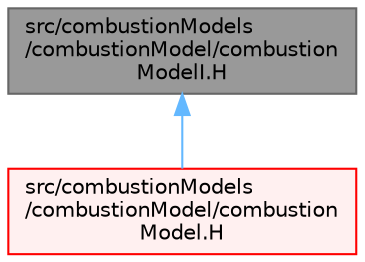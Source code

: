 digraph "src/combustionModels/combustionModel/combustionModelI.H"
{
 // LATEX_PDF_SIZE
  bgcolor="transparent";
  edge [fontname=Helvetica,fontsize=10,labelfontname=Helvetica,labelfontsize=10];
  node [fontname=Helvetica,fontsize=10,shape=box,height=0.2,width=0.4];
  Node1 [id="Node000001",label="src/combustionModels\l/combustionModel/combustion\lModelI.H",height=0.2,width=0.4,color="gray40", fillcolor="grey60", style="filled", fontcolor="black",tooltip=" "];
  Node1 -> Node2 [id="edge1_Node000001_Node000002",dir="back",color="steelblue1",style="solid",tooltip=" "];
  Node2 [id="Node000002",label="src/combustionModels\l/combustionModel/combustion\lModel.H",height=0.2,width=0.4,color="red", fillcolor="#FFF0F0", style="filled",URL="$combustionModel_8H.html",tooltip=" "];
}
